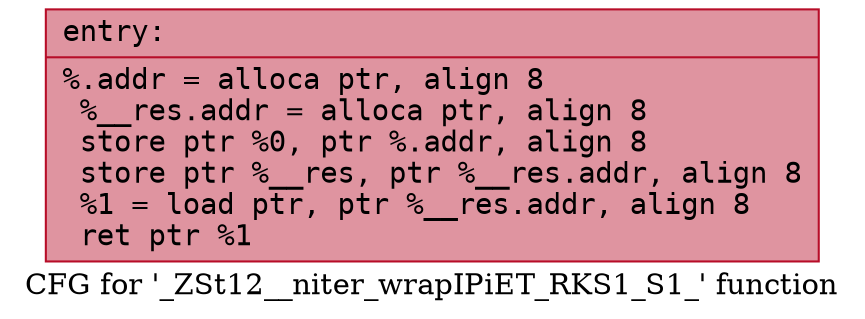 digraph "CFG for '_ZSt12__niter_wrapIPiET_RKS1_S1_' function" {
	label="CFG for '_ZSt12__niter_wrapIPiET_RKS1_S1_' function";

	Node0x556bfed20830 [shape=record,color="#b70d28ff", style=filled, fillcolor="#b70d2870" fontname="Courier",label="{entry:\l|  %.addr = alloca ptr, align 8\l  %__res.addr = alloca ptr, align 8\l  store ptr %0, ptr %.addr, align 8\l  store ptr %__res, ptr %__res.addr, align 8\l  %1 = load ptr, ptr %__res.addr, align 8\l  ret ptr %1\l}"];
}
